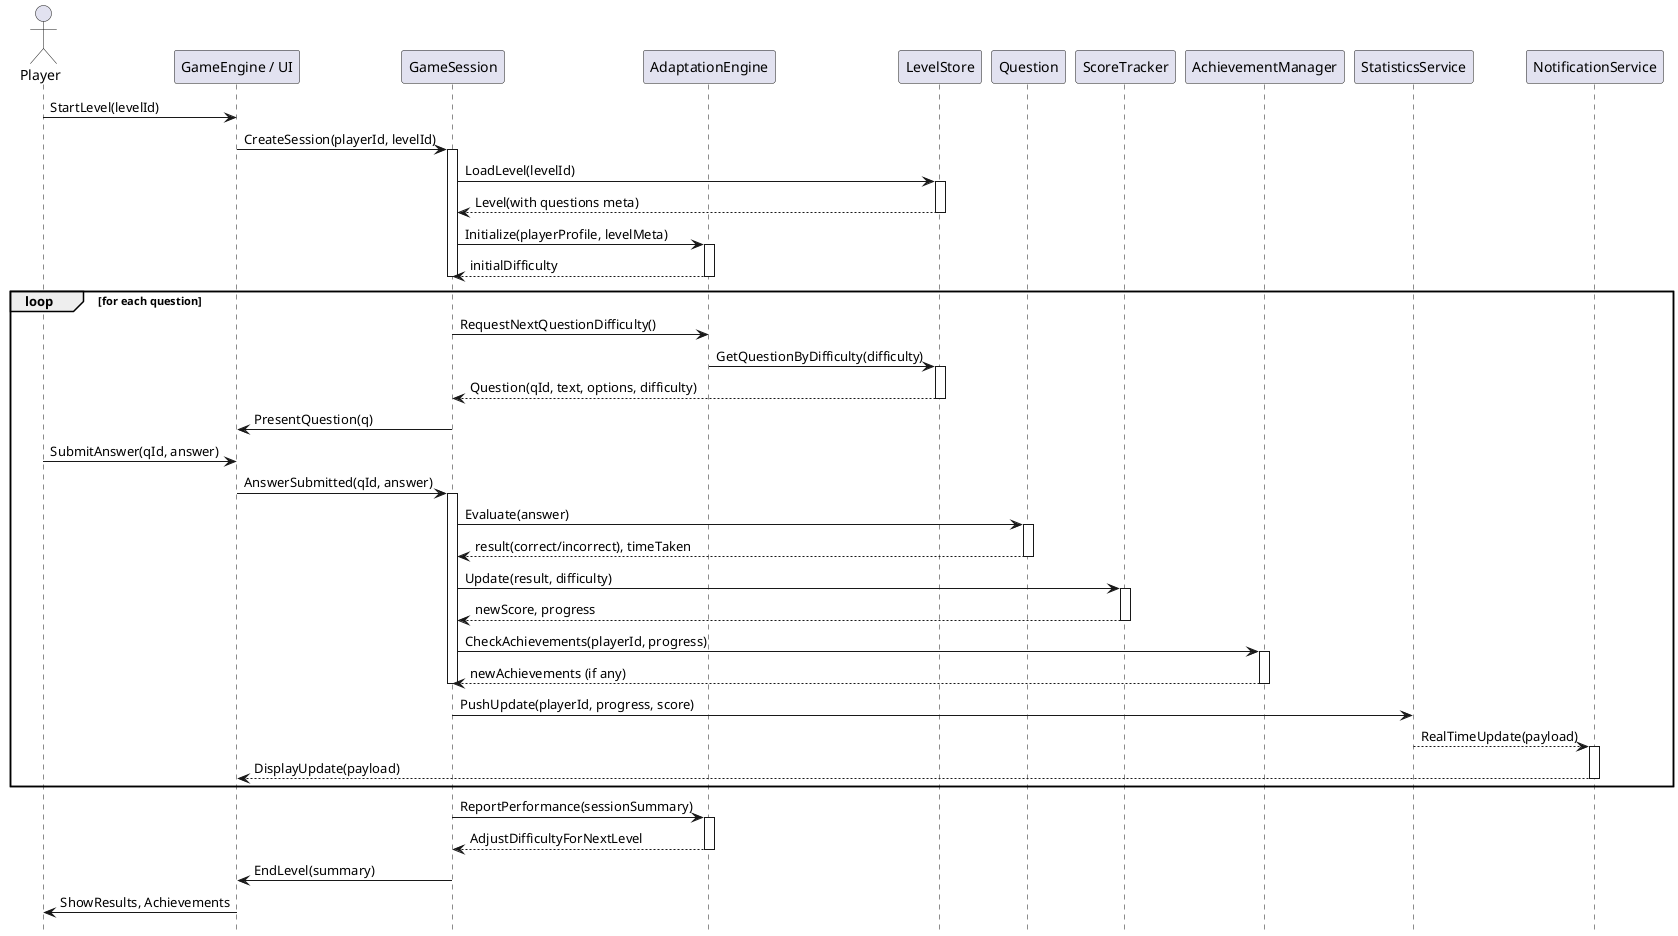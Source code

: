 @startuml
actor Player
participant "GameEngine / UI" as UI
participant "GameSession" as Session
participant "AdaptationEngine" as Adapt
participant "LevelStore" as Store
participant "Question" as Q
participant "ScoreTracker" as Score
participant "AchievementManager" as Ach
participant "StatisticsService" as Stats
participant "NotificationService" as Notify

Player -> UI : StartLevel(levelId)
UI -> Session : CreateSession(playerId, levelId)
activate Session
Session -> Store : LoadLevel(levelId)
activate Store
Store --> Session : Level(with questions meta)
deactivate Store
Session -> Adapt : Initialize(playerProfile, levelMeta)
activate Adapt
Adapt --> Session : initialDifficulty
deactivate Adapt
deactivate Session


loop for each question
    Session -> Adapt : RequestNextQuestionDifficulty()
    Adapt -> Store : GetQuestionByDifficulty(difficulty)
    activate Store
    Store --> Session : Question(qId, text, options, difficulty)
    deactivate Store
    Session -> UI : PresentQuestion(q)
    Player -> UI : SubmitAnswer(qId, answer)
    UI -> Session : AnswerSubmitted(qId, answer)
    activate Session
    Session -> Q : Evaluate(answer)
    activate Q
    Q --> Session : result(correct/incorrect), timeTaken
    deactivate Q
    Session -> Score : Update(result, difficulty)
    activate Score
    Score --> Session : newScore, progress
    deactivate Score
    Session -> Ach : CheckAchievements(playerId, progress)
    activate Ach
    Ach --> Session : newAchievements (if any)
    deactivate Ach
    deactivate Session
    Session -> Stats : PushUpdate(playerId, progress, score)
    Stats --> Notify : RealTimeUpdate(payload)
    activate Notify
    Notify --> UI : DisplayUpdate(payload)
    deactivate Notify
end

Session -> Adapt : ReportPerformance(sessionSummary)
activate Adapt
Adapt --> Session : AdjustDifficultyForNextLevel
deactivate Adapt
Session -> UI : EndLevel(summary)
UI -> Player : ShowResults, Achievements

hide footbox

@enduml

